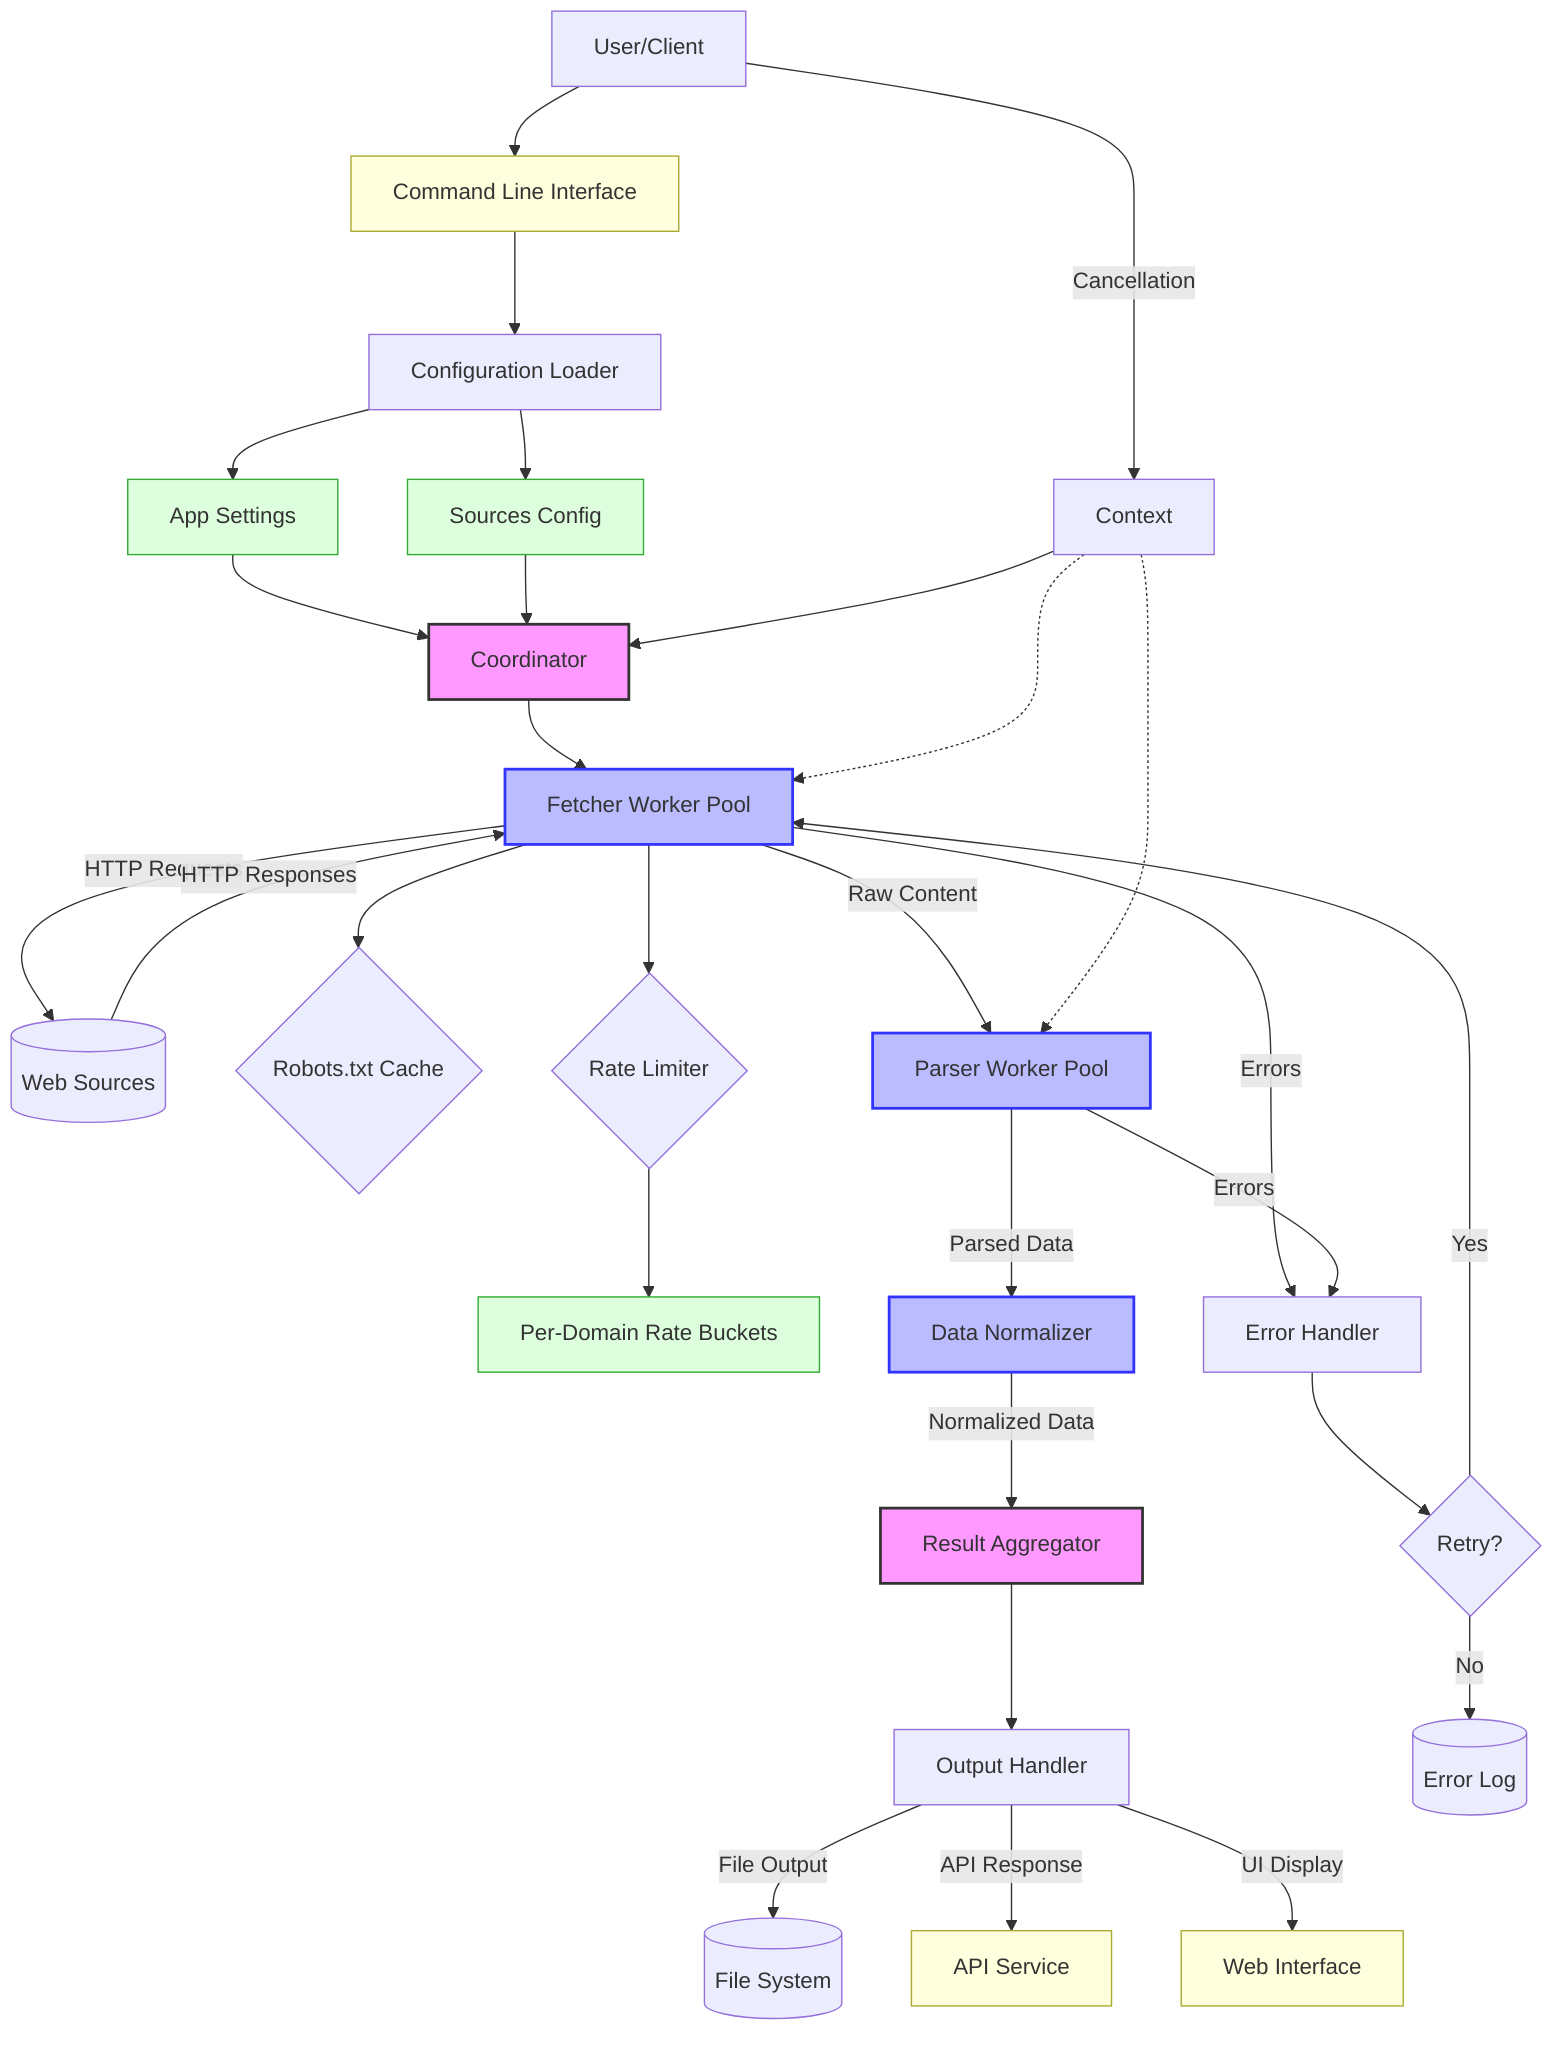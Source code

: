 flowchart TD
    %% Main components
    User[User/Client] --> CLI[Command Line Interface]
    CLI --> Config[Configuration Loader]
    
    %% Configuration
    Config --> Sources[Sources Config]
    Config --> AppConfig[App Settings]
    
    %% Core components
    AppConfig --> Coordinator[Coordinator]
    Sources --> Coordinator
    
    %% Coordinator manages everything
    Coordinator --> FetcherPool[Fetcher Worker Pool]
    FetcherPool --> |HTTP Requests| Web[(Web Sources)]
    Web --> |HTTP Responses| FetcherPool
    
    %% Fetcher details
    FetcherPool --> RobotsCache{Robots.txt Cache}
    FetcherPool --> RateLimiter{Rate Limiter}
    RateLimiter --> DomainBuckets[Per-Domain Rate Buckets]
    
    %% Processing pipeline
    FetcherPool --> |Raw Content| ParserPool[Parser Worker Pool]
    ParserPool --> |Parsed Data| Normalizer[Data Normalizer]
    Normalizer --> |Normalized Data| Aggregator[Result Aggregator]
    
    %% Results handling
    Aggregator --> OutputHandler[Output Handler]
    OutputHandler --> |File Output| FileSystem[(File System)]
    OutputHandler --> |API Response| API[API Service]
    OutputHandler --> |UI Display| WebUI[Web Interface]
    
    %% Context propagation
    User --> |Cancellation| Context[Context]
    Context --> Coordinator
    Context -.-> FetcherPool
    Context -.-> ParserPool
    
    %% Error handling
    FetcherPool --> |Errors| ErrorHandler[Error Handler]
    ParserPool --> |Errors| ErrorHandler
    ErrorHandler --> Retry{Retry?}
    Retry --> |Yes| FetcherPool
    Retry --> |No| ErrorLog[(Error Log)]
    
    %% Legend and styling
    classDef core fill:#f9f,stroke:#333,stroke-width:2px
    classDef pool fill:#bbf,stroke:#33f,stroke-width:2px
    classDef data fill:#dfd,stroke:#3a3,stroke-width:1px
    classDef interface fill:#ffd,stroke:#aa3,stroke-width:1px
    
    class Coordinator,Aggregator core
    class FetcherPool,ParserPool,Normalizer pool
    class Sources,AppConfig,DomainBuckets data
    class CLI,WebUI,API interface